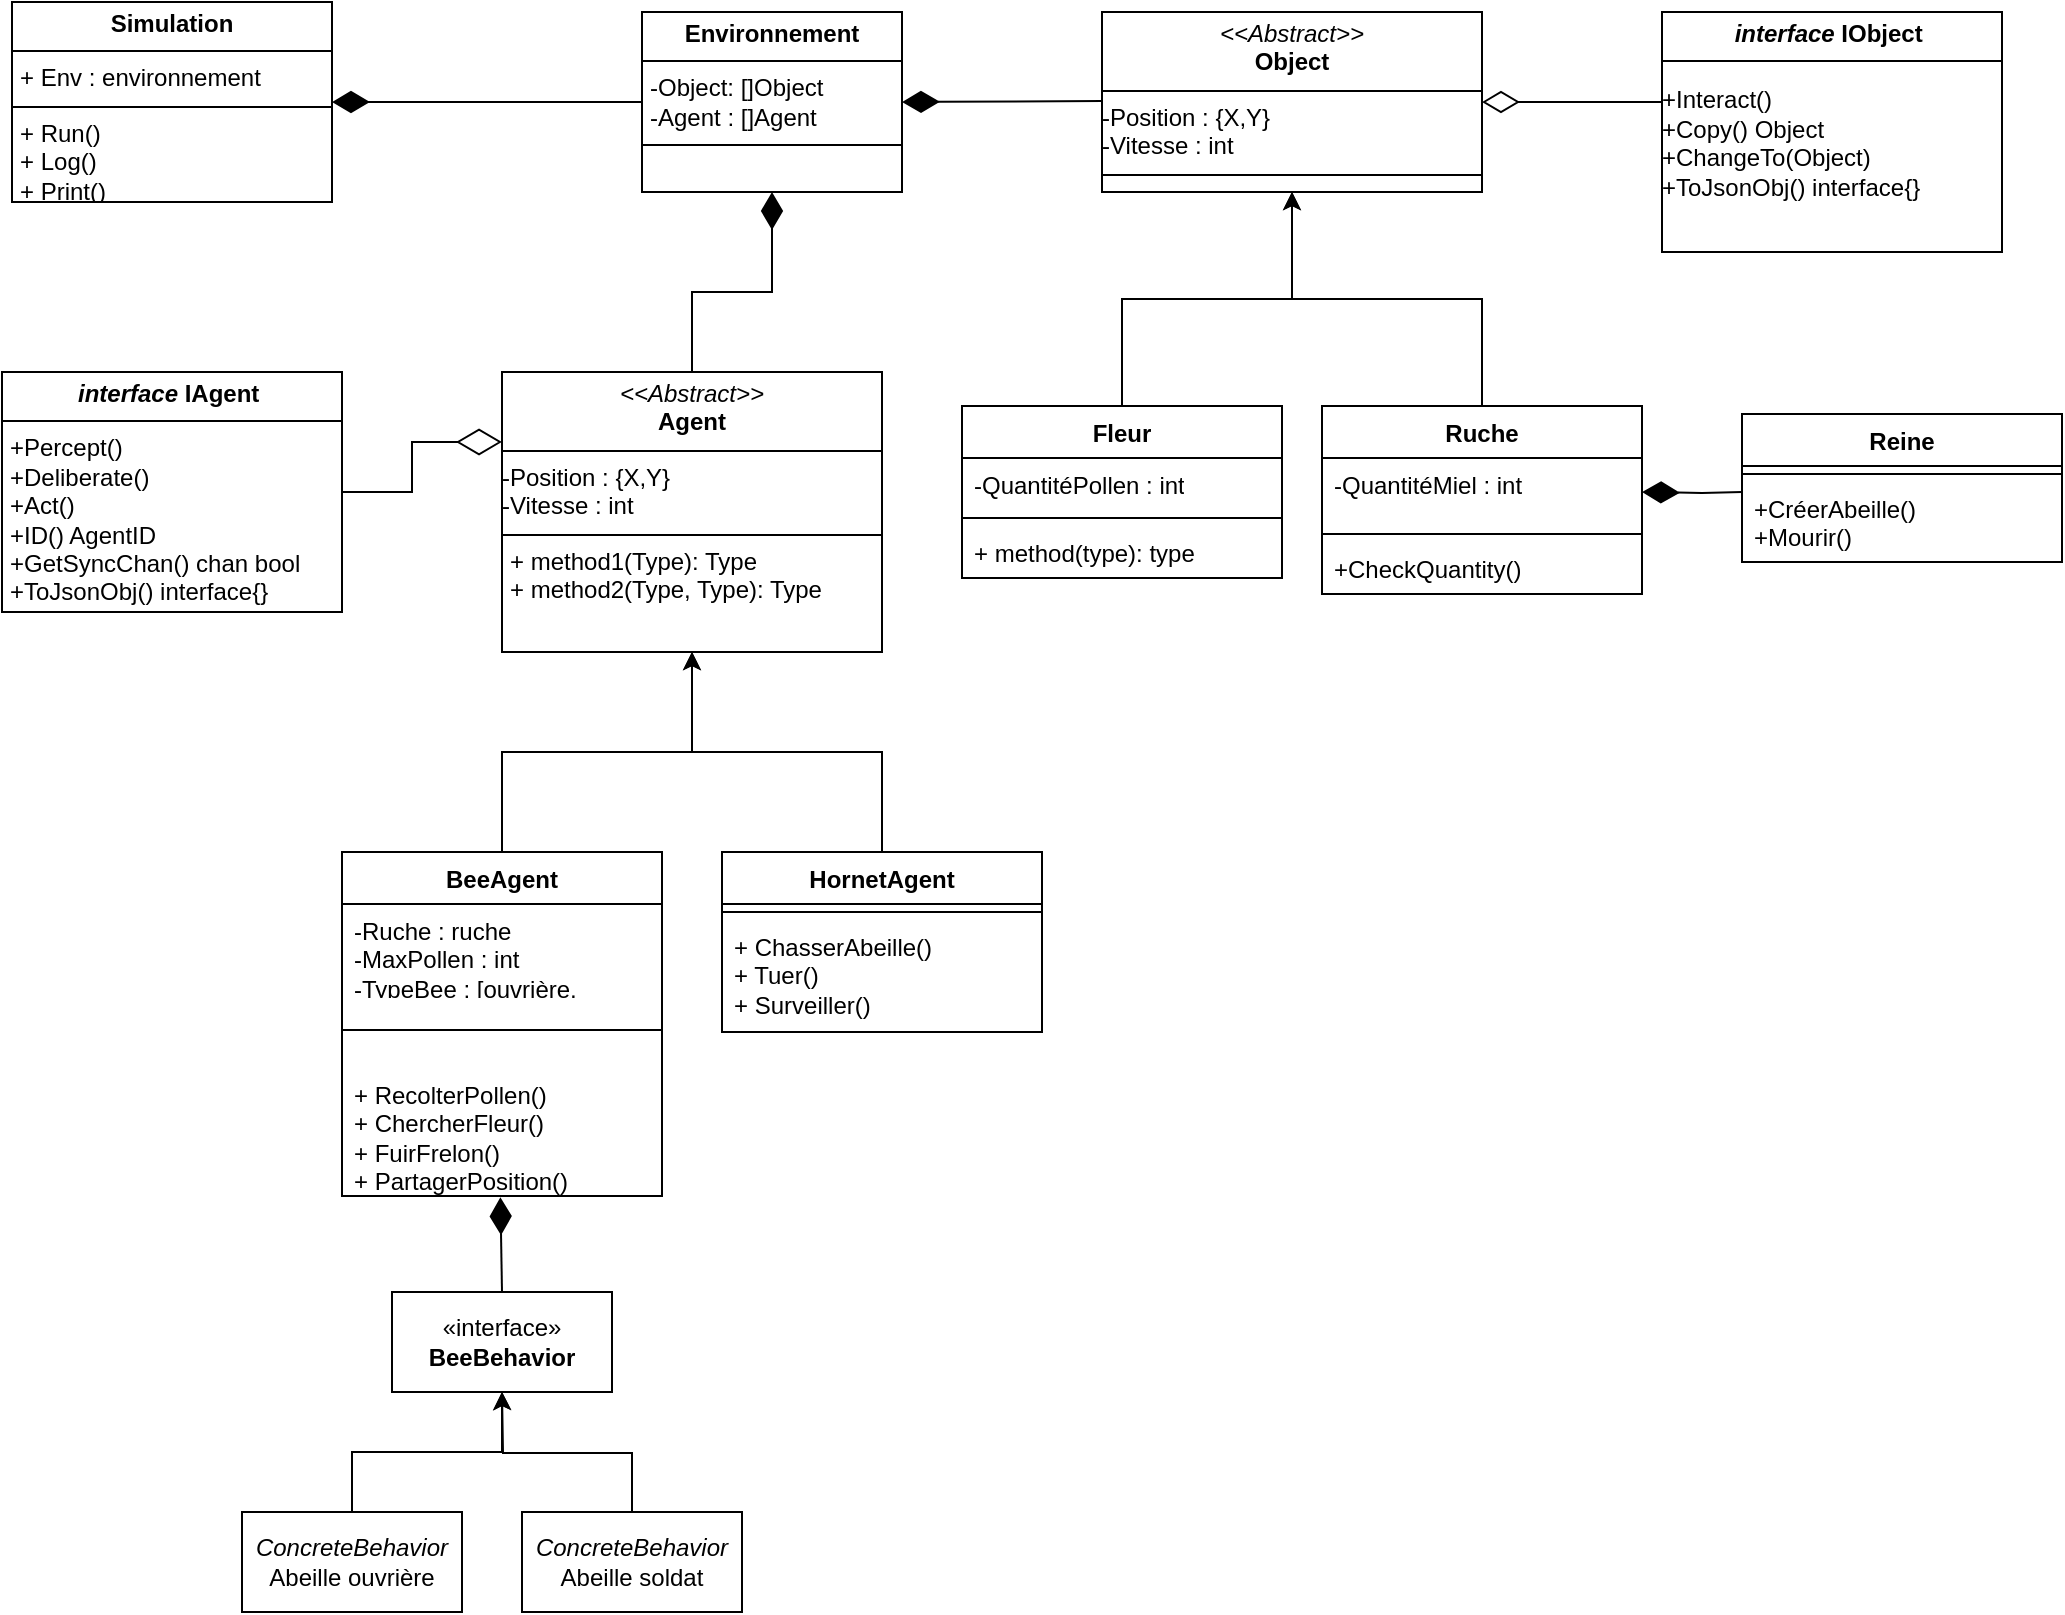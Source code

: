 <mxfile version="25.0.1">
  <diagram name="Page-1" id="HGpFZIgrX5HXIKhn64qT">
    <mxGraphModel dx="1363" dy="924" grid="1" gridSize="10" guides="1" tooltips="1" connect="1" arrows="1" fold="1" page="1" pageScale="1" pageWidth="827" pageHeight="1169" math="0" shadow="0">
      <root>
        <mxCell id="0" />
        <mxCell id="1" parent="0" />
        <mxCell id="73OWAqlcFQXWZOg_Nexa-21" style="edgeStyle=orthogonalEdgeStyle;rounded=0;orthogonalLoop=1;jettySize=auto;html=1;exitX=1;exitY=0.5;exitDx=0;exitDy=0;entryX=0;entryY=0.25;entryDx=0;entryDy=0;endArrow=diamondThin;endFill=0;startSize=14;endSize=20;" edge="1" parent="1" source="73OWAqlcFQXWZOg_Nexa-3" target="73OWAqlcFQXWZOg_Nexa-18">
          <mxGeometry relative="1" as="geometry" />
        </mxCell>
        <mxCell id="73OWAqlcFQXWZOg_Nexa-3" value="&lt;p style=&quot;margin:0px;margin-top:4px;text-align:center;&quot;&gt;&lt;b&gt;&lt;i&gt;interface&lt;/i&gt; IAgent&amp;nbsp;&lt;/b&gt;&lt;/p&gt;&lt;hr size=&quot;1&quot; style=&quot;border-style:solid;&quot;&gt;&lt;p style=&quot;margin:0px;margin-left:4px;&quot;&gt;&lt;/p&gt;&lt;p style=&quot;margin:0px;margin-left:4px;&quot;&gt;+Percept()&lt;/p&gt;&lt;p style=&quot;margin:0px;margin-left:4px;&quot;&gt;+Deliberate()&lt;/p&gt;&lt;p style=&quot;margin:0px;margin-left:4px;&quot;&gt;+Act()&lt;/p&gt;&lt;p style=&quot;margin:0px;margin-left:4px;&quot;&gt;+ID() AgentID&lt;/p&gt;&lt;p style=&quot;margin:0px;margin-left:4px;&quot;&gt;&lt;span class=&quot;&quot;&gt;+GetSyncChan() &lt;/span&gt;&lt;span class=&quot;hljs-keyword&quot;&gt;chan&lt;/span&gt;&lt;span class=&quot;&quot;&gt; &lt;/span&gt;&lt;span class=&quot;hljs-type&quot;&gt;bool&lt;/span&gt;&lt;/p&gt;&lt;p style=&quot;margin:0px;margin-left:4px;&quot;&gt;&lt;span class=&quot;&quot;&gt;+ToJsonObj() &lt;/span&gt;&lt;span class=&quot;hljs-keyword&quot;&gt;interface&lt;/span&gt;&lt;span class=&quot;&quot;&gt;{}&lt;/span&gt;&lt;/p&gt;" style="verticalAlign=top;align=left;overflow=fill;html=1;whiteSpace=wrap;" vertex="1" parent="1">
          <mxGeometry x="70" y="220" width="170" height="120" as="geometry" />
        </mxCell>
        <mxCell id="73OWAqlcFQXWZOg_Nexa-19" style="edgeStyle=orthogonalEdgeStyle;rounded=0;orthogonalLoop=1;jettySize=auto;html=1;exitX=0.5;exitY=0;exitDx=0;exitDy=0;entryX=0.5;entryY=1;entryDx=0;entryDy=0;" edge="1" parent="1" source="73OWAqlcFQXWZOg_Nexa-8" target="73OWAqlcFQXWZOg_Nexa-18">
          <mxGeometry relative="1" as="geometry" />
        </mxCell>
        <mxCell id="73OWAqlcFQXWZOg_Nexa-8" value="BeeAgent" style="swimlane;fontStyle=1;align=center;verticalAlign=top;childLayout=stackLayout;horizontal=1;startSize=26;horizontalStack=0;resizeParent=1;resizeParentMax=0;resizeLast=0;collapsible=1;marginBottom=0;whiteSpace=wrap;html=1;" vertex="1" parent="1">
          <mxGeometry x="240" y="460" width="160" height="172" as="geometry" />
        </mxCell>
        <mxCell id="73OWAqlcFQXWZOg_Nexa-9" value="&lt;div&gt;-Ruche : ruche&lt;br&gt;&lt;/div&gt;&lt;div&gt;-MaxPollen : int&lt;/div&gt;&lt;div&gt;-TypeBee : [ouvrière, soldat]&lt;/div&gt;" style="text;strokeColor=none;fillColor=none;align=left;verticalAlign=top;spacingLeft=4;spacingRight=4;overflow=hidden;rotatable=0;points=[[0,0.5],[1,0.5]];portConstraint=eastwest;whiteSpace=wrap;html=1;" vertex="1" parent="73OWAqlcFQXWZOg_Nexa-8">
          <mxGeometry y="26" width="160" height="44" as="geometry" />
        </mxCell>
        <mxCell id="73OWAqlcFQXWZOg_Nexa-10" value="" style="line;strokeWidth=1;fillColor=none;align=left;verticalAlign=middle;spacingTop=-1;spacingLeft=3;spacingRight=3;rotatable=0;labelPosition=right;points=[];portConstraint=eastwest;strokeColor=inherit;" vertex="1" parent="73OWAqlcFQXWZOg_Nexa-8">
          <mxGeometry y="70" width="160" height="38" as="geometry" />
        </mxCell>
        <mxCell id="73OWAqlcFQXWZOg_Nexa-11" value="+ RecolterPollen()&lt;div&gt;+ ChercherFleur()&lt;/div&gt;&lt;div&gt;+ FuirFrelon()&lt;/div&gt;&lt;div&gt;+ PartagerPosition()&lt;/div&gt;" style="text;strokeColor=none;fillColor=none;align=left;verticalAlign=top;spacingLeft=4;spacingRight=4;overflow=hidden;rotatable=0;points=[[0,0.5],[1,0.5]];portConstraint=eastwest;whiteSpace=wrap;html=1;" vertex="1" parent="73OWAqlcFQXWZOg_Nexa-8">
          <mxGeometry y="108" width="160" height="64" as="geometry" />
        </mxCell>
        <mxCell id="73OWAqlcFQXWZOg_Nexa-20" value="" style="edgeStyle=orthogonalEdgeStyle;rounded=0;orthogonalLoop=1;jettySize=auto;html=1;" edge="1" parent="1" source="73OWAqlcFQXWZOg_Nexa-12" target="73OWAqlcFQXWZOg_Nexa-18">
          <mxGeometry relative="1" as="geometry" />
        </mxCell>
        <mxCell id="73OWAqlcFQXWZOg_Nexa-12" value="HornetAgent" style="swimlane;fontStyle=1;align=center;verticalAlign=top;childLayout=stackLayout;horizontal=1;startSize=26;horizontalStack=0;resizeParent=1;resizeParentMax=0;resizeLast=0;collapsible=1;marginBottom=0;whiteSpace=wrap;html=1;" vertex="1" parent="1">
          <mxGeometry x="430" y="460" width="160" height="90" as="geometry" />
        </mxCell>
        <mxCell id="73OWAqlcFQXWZOg_Nexa-14" value="" style="line;strokeWidth=1;fillColor=none;align=left;verticalAlign=middle;spacingTop=-1;spacingLeft=3;spacingRight=3;rotatable=0;labelPosition=right;points=[];portConstraint=eastwest;strokeColor=inherit;" vertex="1" parent="73OWAqlcFQXWZOg_Nexa-12">
          <mxGeometry y="26" width="160" height="8" as="geometry" />
        </mxCell>
        <mxCell id="73OWAqlcFQXWZOg_Nexa-15" value="+ ChasserAbeille()&lt;div&gt;+ Tuer()&lt;/div&gt;&lt;div&gt;+ Surveiller()&lt;/div&gt;" style="text;strokeColor=none;fillColor=none;align=left;verticalAlign=top;spacingLeft=4;spacingRight=4;overflow=hidden;rotatable=0;points=[[0,0.5],[1,0.5]];portConstraint=eastwest;whiteSpace=wrap;html=1;" vertex="1" parent="73OWAqlcFQXWZOg_Nexa-12">
          <mxGeometry y="34" width="160" height="56" as="geometry" />
        </mxCell>
        <mxCell id="73OWAqlcFQXWZOg_Nexa-32" style="edgeStyle=orthogonalEdgeStyle;rounded=0;orthogonalLoop=1;jettySize=auto;html=1;exitX=0.5;exitY=0;exitDx=0;exitDy=0;entryX=0.5;entryY=1;entryDx=0;entryDy=0;endArrow=diamondThin;endFill=1;endSize=16;" edge="1" parent="1" source="73OWAqlcFQXWZOg_Nexa-18" target="73OWAqlcFQXWZOg_Nexa-23">
          <mxGeometry relative="1" as="geometry" />
        </mxCell>
        <mxCell id="73OWAqlcFQXWZOg_Nexa-18" value="&lt;p style=&quot;margin:0px;margin-top:4px;text-align:center;&quot;&gt;&lt;i&gt;&amp;lt;&amp;lt;Abstract&amp;gt;&amp;gt;&lt;/i&gt;&lt;br&gt;&lt;b&gt;Agent&lt;/b&gt;&lt;/p&gt;&lt;hr size=&quot;1&quot; style=&quot;border-style:solid;&quot;&gt;&lt;div&gt;-Position : {X,Y}&lt;/div&gt;&lt;div&gt;-Vitesse : int&lt;/div&gt;&lt;hr size=&quot;1&quot; style=&quot;border-style:solid;&quot;&gt;&lt;p style=&quot;margin:0px;margin-left:4px;&quot;&gt;+ method1(Type): Type&lt;br&gt;+ method2(Type, Type): Type&lt;/p&gt;" style="verticalAlign=top;align=left;overflow=fill;html=1;whiteSpace=wrap;" vertex="1" parent="1">
          <mxGeometry x="320" y="220" width="190" height="140" as="geometry" />
        </mxCell>
        <mxCell id="73OWAqlcFQXWZOg_Nexa-22" value="&lt;p style=&quot;margin:0px;margin-top:4px;text-align:center;&quot;&gt;&lt;b&gt;Simulation&lt;/b&gt;&lt;/p&gt;&lt;hr size=&quot;1&quot; style=&quot;border-style:solid;&quot;&gt;&lt;p style=&quot;margin:0px;margin-left:4px;&quot;&gt;+ Env : environnement&lt;/p&gt;&lt;hr size=&quot;1&quot; style=&quot;border-style:solid;&quot;&gt;&lt;p style=&quot;margin:0px;margin-left:4px;&quot;&gt;+ Run()&lt;/p&gt;&lt;p style=&quot;margin:0px;margin-left:4px;&quot;&gt;+ Log()&lt;/p&gt;&lt;p style=&quot;margin:0px;margin-left:4px;&quot;&gt;+ Print()&lt;/p&gt;" style="verticalAlign=top;align=left;overflow=fill;html=1;whiteSpace=wrap;" vertex="1" parent="1">
          <mxGeometry x="75" y="35" width="160" height="100" as="geometry" />
        </mxCell>
        <mxCell id="73OWAqlcFQXWZOg_Nexa-25" style="edgeStyle=orthogonalEdgeStyle;rounded=0;orthogonalLoop=1;jettySize=auto;html=1;exitX=0;exitY=0.5;exitDx=0;exitDy=0;endArrow=diamondThin;endFill=1;endSize=16;" edge="1" parent="1" source="73OWAqlcFQXWZOg_Nexa-23" target="73OWAqlcFQXWZOg_Nexa-22">
          <mxGeometry relative="1" as="geometry" />
        </mxCell>
        <mxCell id="73OWAqlcFQXWZOg_Nexa-23" value="&lt;p style=&quot;margin:0px;margin-top:4px;text-align:center;&quot;&gt;&lt;b&gt;Environnement&lt;/b&gt;&lt;/p&gt;&lt;hr size=&quot;1&quot; style=&quot;border-style:solid;&quot;&gt;&lt;p style=&quot;margin:0px;margin-left:4px;&quot;&gt;-Object: []Object&lt;/p&gt;&lt;p style=&quot;margin:0px;margin-left:4px;&quot;&gt;-Agent : []Agent&lt;/p&gt;&lt;hr size=&quot;1&quot; style=&quot;border-style:solid;&quot;&gt;&lt;p style=&quot;margin:0px;margin-left:4px;&quot;&gt;&lt;br&gt;&lt;/p&gt;" style="verticalAlign=top;align=left;overflow=fill;html=1;whiteSpace=wrap;" vertex="1" parent="1">
          <mxGeometry x="390" y="40" width="130" height="90" as="geometry" />
        </mxCell>
        <mxCell id="73OWAqlcFQXWZOg_Nexa-27" style="edgeStyle=orthogonalEdgeStyle;rounded=0;orthogonalLoop=1;jettySize=auto;html=1;exitX=0;exitY=0.5;exitDx=0;exitDy=0;endArrow=diamondThin;endFill=0;endSize=16;" edge="1" parent="1">
          <mxGeometry relative="1" as="geometry">
            <mxPoint x="900" y="85" as="sourcePoint" />
            <mxPoint x="810" y="85" as="targetPoint" />
          </mxGeometry>
        </mxCell>
        <mxCell id="73OWAqlcFQXWZOg_Nexa-28" value="&lt;p style=&quot;margin:0px;margin-top:4px;text-align:center;&quot;&gt;&lt;b&gt;&lt;font face=&quot;Helvetica&quot;&gt;&lt;i&gt;interface&lt;/i&gt; IObject&amp;nbsp;&lt;/font&gt;&lt;/b&gt;&lt;/p&gt;&lt;hr size=&quot;1&quot; style=&quot;border-style:solid;&quot;&gt;&lt;p style=&quot;margin:0px;margin-left:4px;&quot;&gt;&lt;/p&gt;&lt;pre lang=&quot;go&quot; class=&quot;code highlight&quot;&gt;&lt;font face=&quot;Helvetica&quot;&gt;&lt;span class=&quot;&quot;&gt;+Interact()&lt;/span&gt;&lt;br&gt;&lt;span class=&quot;&quot;&gt;+Copy() Object&lt;/span&gt;&lt;br&gt;&lt;span class=&quot;&quot;&gt;+ChangeTo(Object)&lt;/span&gt;&lt;br&gt;&lt;span class=&quot;&quot;&gt;+ToJsonObj() &lt;/span&gt;&lt;span class=&quot;hljs-keyword&quot;&gt;interface&lt;/span&gt;&lt;span class=&quot;&quot;&gt;{}&lt;/span&gt;&lt;/font&gt;&lt;/pre&gt;" style="verticalAlign=top;align=left;overflow=fill;html=1;whiteSpace=wrap;" vertex="1" parent="1">
          <mxGeometry x="900" y="40" width="170" height="120" as="geometry" />
        </mxCell>
        <mxCell id="73OWAqlcFQXWZOg_Nexa-33" value="&lt;p style=&quot;margin:0px;margin-top:4px;text-align:center;&quot;&gt;&lt;i&gt;&amp;lt;&amp;lt;Abstract&amp;gt;&amp;gt;&lt;/i&gt;&lt;br&gt;&lt;b&gt;Object&lt;/b&gt;&lt;/p&gt;&lt;hr size=&quot;1&quot; style=&quot;border-style:solid;&quot;&gt;&lt;div&gt;-Position : {X,Y}&lt;/div&gt;&lt;div&gt;-Vitesse : int&lt;/div&gt;&lt;hr size=&quot;1&quot; style=&quot;border-style:solid;&quot;&gt;&lt;p style=&quot;margin:0px;margin-left:4px;&quot;&gt;&lt;br&gt;&lt;/p&gt;" style="verticalAlign=top;align=left;overflow=fill;html=1;whiteSpace=wrap;" vertex="1" parent="1">
          <mxGeometry x="620" y="40" width="190" height="90" as="geometry" />
        </mxCell>
        <mxCell id="73OWAqlcFQXWZOg_Nexa-34" style="edgeStyle=orthogonalEdgeStyle;rounded=0;orthogonalLoop=1;jettySize=auto;html=1;exitX=0;exitY=0.5;exitDx=0;exitDy=0;endArrow=diamondThin;endFill=1;endSize=16;entryX=1;entryY=0.5;entryDx=0;entryDy=0;" edge="1" parent="1" target="73OWAqlcFQXWZOg_Nexa-23">
          <mxGeometry relative="1" as="geometry">
            <mxPoint x="620" y="84.5" as="sourcePoint" />
            <mxPoint x="530" y="84.5" as="targetPoint" />
          </mxGeometry>
        </mxCell>
        <mxCell id="73OWAqlcFQXWZOg_Nexa-49" style="edgeStyle=orthogonalEdgeStyle;rounded=0;orthogonalLoop=1;jettySize=auto;html=1;exitX=0.5;exitY=0;exitDx=0;exitDy=0;entryX=0.5;entryY=1;entryDx=0;entryDy=0;" edge="1" parent="1" source="73OWAqlcFQXWZOg_Nexa-35" target="73OWAqlcFQXWZOg_Nexa-33">
          <mxGeometry relative="1" as="geometry" />
        </mxCell>
        <mxCell id="73OWAqlcFQXWZOg_Nexa-35" value="Fleur" style="swimlane;fontStyle=1;align=center;verticalAlign=top;childLayout=stackLayout;horizontal=1;startSize=26;horizontalStack=0;resizeParent=1;resizeParentMax=0;resizeLast=0;collapsible=1;marginBottom=0;whiteSpace=wrap;html=1;" vertex="1" parent="1">
          <mxGeometry x="550" y="237" width="160" height="86" as="geometry" />
        </mxCell>
        <mxCell id="73OWAqlcFQXWZOg_Nexa-36" value="-QuantitéPollen : int" style="text;strokeColor=none;fillColor=none;align=left;verticalAlign=top;spacingLeft=4;spacingRight=4;overflow=hidden;rotatable=0;points=[[0,0.5],[1,0.5]];portConstraint=eastwest;whiteSpace=wrap;html=1;" vertex="1" parent="73OWAqlcFQXWZOg_Nexa-35">
          <mxGeometry y="26" width="160" height="26" as="geometry" />
        </mxCell>
        <mxCell id="73OWAqlcFQXWZOg_Nexa-37" value="" style="line;strokeWidth=1;fillColor=none;align=left;verticalAlign=middle;spacingTop=-1;spacingLeft=3;spacingRight=3;rotatable=0;labelPosition=right;points=[];portConstraint=eastwest;strokeColor=inherit;" vertex="1" parent="73OWAqlcFQXWZOg_Nexa-35">
          <mxGeometry y="52" width="160" height="8" as="geometry" />
        </mxCell>
        <mxCell id="73OWAqlcFQXWZOg_Nexa-38" value="+ method(type): type" style="text;strokeColor=none;fillColor=none;align=left;verticalAlign=top;spacingLeft=4;spacingRight=4;overflow=hidden;rotatable=0;points=[[0,0.5],[1,0.5]];portConstraint=eastwest;whiteSpace=wrap;html=1;" vertex="1" parent="73OWAqlcFQXWZOg_Nexa-35">
          <mxGeometry y="60" width="160" height="26" as="geometry" />
        </mxCell>
        <mxCell id="73OWAqlcFQXWZOg_Nexa-51" style="edgeStyle=orthogonalEdgeStyle;rounded=0;orthogonalLoop=1;jettySize=auto;html=1;exitX=0.5;exitY=0;exitDx=0;exitDy=0;entryX=0.5;entryY=1;entryDx=0;entryDy=0;" edge="1" parent="1" source="73OWAqlcFQXWZOg_Nexa-39" target="73OWAqlcFQXWZOg_Nexa-33">
          <mxGeometry relative="1" as="geometry" />
        </mxCell>
        <mxCell id="73OWAqlcFQXWZOg_Nexa-39" value="Ruche" style="swimlane;fontStyle=1;align=center;verticalAlign=top;childLayout=stackLayout;horizontal=1;startSize=26;horizontalStack=0;resizeParent=1;resizeParentMax=0;resizeLast=0;collapsible=1;marginBottom=0;whiteSpace=wrap;html=1;" vertex="1" parent="1">
          <mxGeometry x="730" y="237" width="160" height="94" as="geometry" />
        </mxCell>
        <mxCell id="73OWAqlcFQXWZOg_Nexa-40" value="-QuantitéMiel : int" style="text;strokeColor=none;fillColor=none;align=left;verticalAlign=top;spacingLeft=4;spacingRight=4;overflow=hidden;rotatable=0;points=[[0,0.5],[1,0.5]];portConstraint=eastwest;whiteSpace=wrap;html=1;" vertex="1" parent="73OWAqlcFQXWZOg_Nexa-39">
          <mxGeometry y="26" width="160" height="34" as="geometry" />
        </mxCell>
        <mxCell id="73OWAqlcFQXWZOg_Nexa-41" value="" style="line;strokeWidth=1;fillColor=none;align=left;verticalAlign=middle;spacingTop=-1;spacingLeft=3;spacingRight=3;rotatable=0;labelPosition=right;points=[];portConstraint=eastwest;strokeColor=inherit;" vertex="1" parent="73OWAqlcFQXWZOg_Nexa-39">
          <mxGeometry y="60" width="160" height="8" as="geometry" />
        </mxCell>
        <mxCell id="73OWAqlcFQXWZOg_Nexa-42" value="+CheckQuantity()" style="text;strokeColor=none;fillColor=none;align=left;verticalAlign=top;spacingLeft=4;spacingRight=4;overflow=hidden;rotatable=0;points=[[0,0.5],[1,0.5]];portConstraint=eastwest;whiteSpace=wrap;html=1;" vertex="1" parent="73OWAqlcFQXWZOg_Nexa-39">
          <mxGeometry y="68" width="160" height="26" as="geometry" />
        </mxCell>
        <mxCell id="73OWAqlcFQXWZOg_Nexa-43" value="Reine" style="swimlane;fontStyle=1;align=center;verticalAlign=top;childLayout=stackLayout;horizontal=1;startSize=26;horizontalStack=0;resizeParent=1;resizeParentMax=0;resizeLast=0;collapsible=1;marginBottom=0;whiteSpace=wrap;html=1;" vertex="1" parent="1">
          <mxGeometry x="940" y="241" width="160" height="74" as="geometry" />
        </mxCell>
        <mxCell id="73OWAqlcFQXWZOg_Nexa-45" value="" style="line;strokeWidth=1;fillColor=none;align=left;verticalAlign=middle;spacingTop=-1;spacingLeft=3;spacingRight=3;rotatable=0;labelPosition=right;points=[];portConstraint=eastwest;strokeColor=inherit;" vertex="1" parent="73OWAqlcFQXWZOg_Nexa-43">
          <mxGeometry y="26" width="160" height="8" as="geometry" />
        </mxCell>
        <mxCell id="73OWAqlcFQXWZOg_Nexa-46" value="+CréerAbeille()&lt;div&gt;+Mourir()&lt;/div&gt;" style="text;strokeColor=none;fillColor=none;align=left;verticalAlign=top;spacingLeft=4;spacingRight=4;overflow=hidden;rotatable=0;points=[[0,0.5],[1,0.5]];portConstraint=eastwest;whiteSpace=wrap;html=1;" vertex="1" parent="73OWAqlcFQXWZOg_Nexa-43">
          <mxGeometry y="34" width="160" height="40" as="geometry" />
        </mxCell>
        <mxCell id="73OWAqlcFQXWZOg_Nexa-48" style="edgeStyle=orthogonalEdgeStyle;rounded=0;orthogonalLoop=1;jettySize=auto;html=1;exitX=0;exitY=0.5;exitDx=0;exitDy=0;entryX=1;entryY=0.5;entryDx=0;entryDy=0;endArrow=diamondThin;endFill=1;endSize=16;" edge="1" parent="1" target="73OWAqlcFQXWZOg_Nexa-40">
          <mxGeometry relative="1" as="geometry">
            <mxPoint x="940" y="280" as="sourcePoint" />
          </mxGeometry>
        </mxCell>
        <mxCell id="73OWAqlcFQXWZOg_Nexa-52" value="«interface»&lt;br&gt;&lt;b&gt;BeeBehavior&lt;/b&gt;" style="html=1;whiteSpace=wrap;" vertex="1" parent="1">
          <mxGeometry x="265" y="680" width="110" height="50" as="geometry" />
        </mxCell>
        <mxCell id="73OWAqlcFQXWZOg_Nexa-53" style="edgeStyle=orthogonalEdgeStyle;rounded=0;orthogonalLoop=1;jettySize=auto;html=1;exitX=0.5;exitY=0;exitDx=0;exitDy=0;entryX=0.495;entryY=1.01;entryDx=0;entryDy=0;entryPerimeter=0;endArrow=diamondThin;endFill=1;endSize=16;" edge="1" parent="1" source="73OWAqlcFQXWZOg_Nexa-52" target="73OWAqlcFQXWZOg_Nexa-11">
          <mxGeometry relative="1" as="geometry" />
        </mxCell>
        <mxCell id="73OWAqlcFQXWZOg_Nexa-55" style="edgeStyle=orthogonalEdgeStyle;rounded=0;orthogonalLoop=1;jettySize=auto;html=1;exitX=0.5;exitY=0;exitDx=0;exitDy=0;entryX=0.5;entryY=1;entryDx=0;entryDy=0;" edge="1" parent="1" source="73OWAqlcFQXWZOg_Nexa-54" target="73OWAqlcFQXWZOg_Nexa-52">
          <mxGeometry relative="1" as="geometry" />
        </mxCell>
        <mxCell id="73OWAqlcFQXWZOg_Nexa-54" value="&lt;i&gt;ConcreteBehavior&lt;/i&gt;&lt;div&gt;Abeille ouvrière&lt;/div&gt;" style="html=1;whiteSpace=wrap;" vertex="1" parent="1">
          <mxGeometry x="190" y="790" width="110" height="50" as="geometry" />
        </mxCell>
        <mxCell id="73OWAqlcFQXWZOg_Nexa-57" style="edgeStyle=orthogonalEdgeStyle;rounded=0;orthogonalLoop=1;jettySize=auto;html=1;exitX=0.5;exitY=0;exitDx=0;exitDy=0;" edge="1" parent="1" source="73OWAqlcFQXWZOg_Nexa-56">
          <mxGeometry relative="1" as="geometry">
            <mxPoint x="320" y="730" as="targetPoint" />
          </mxGeometry>
        </mxCell>
        <mxCell id="73OWAqlcFQXWZOg_Nexa-56" value="&lt;i&gt;ConcreteBehavior&lt;/i&gt;&lt;div&gt;Abeille soldat&lt;/div&gt;" style="html=1;whiteSpace=wrap;" vertex="1" parent="1">
          <mxGeometry x="330" y="790" width="110" height="50" as="geometry" />
        </mxCell>
      </root>
    </mxGraphModel>
  </diagram>
</mxfile>

